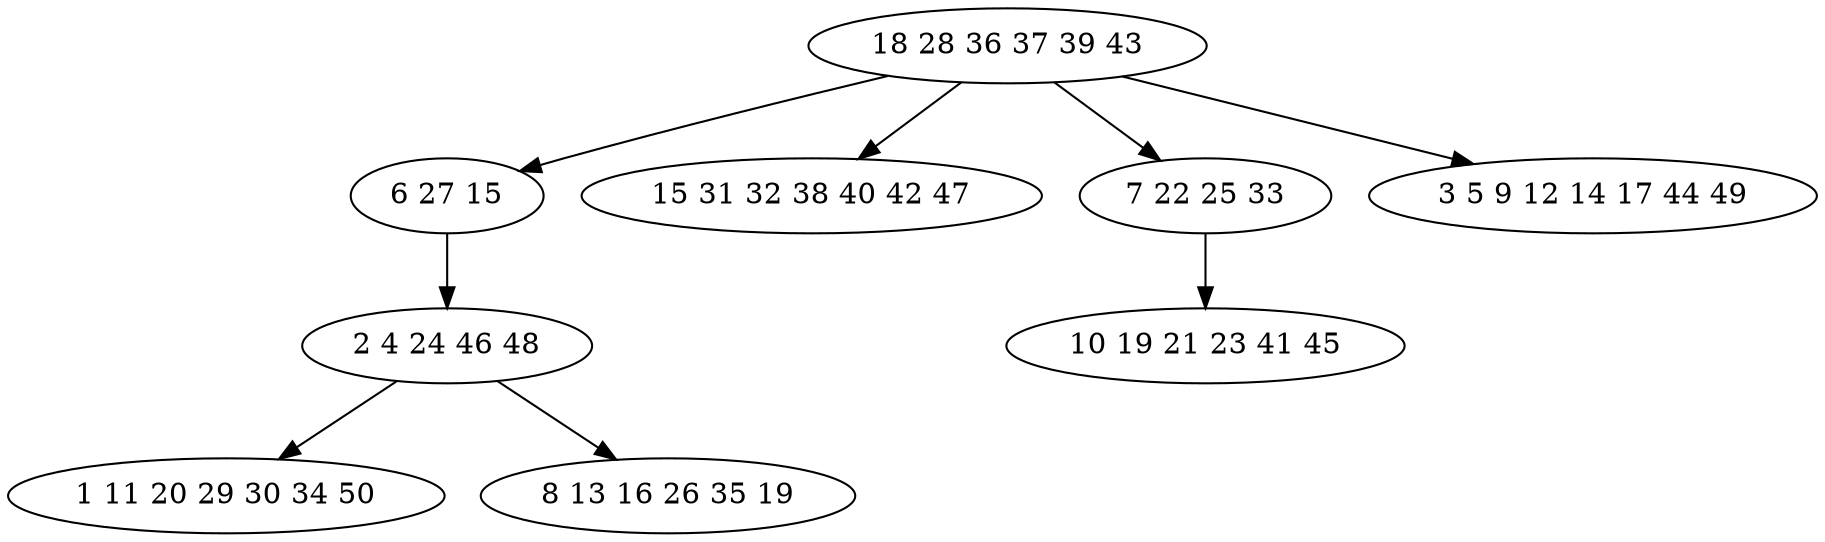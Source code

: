 digraph true_tree {
	"0" -> "1"
	"0" -> "2"
	"0" -> "3"
	"1" -> "4"
	"0" -> "5"
	"4" -> "6"
	"4" -> "7"
	"3" -> "8"
	"0" [label="18 28 36 37 39 43"];
	"1" [label="6 27 15"];
	"2" [label="15 31 32 38 40 42 47"];
	"3" [label="7 22 25 33"];
	"4" [label="2 4 24 46 48"];
	"5" [label="3 5 9 12 14 17 44 49"];
	"6" [label="1 11 20 29 30 34 50"];
	"7" [label="8 13 16 26 35 19"];
	"8" [label="10 19 21 23 41 45"];
}
